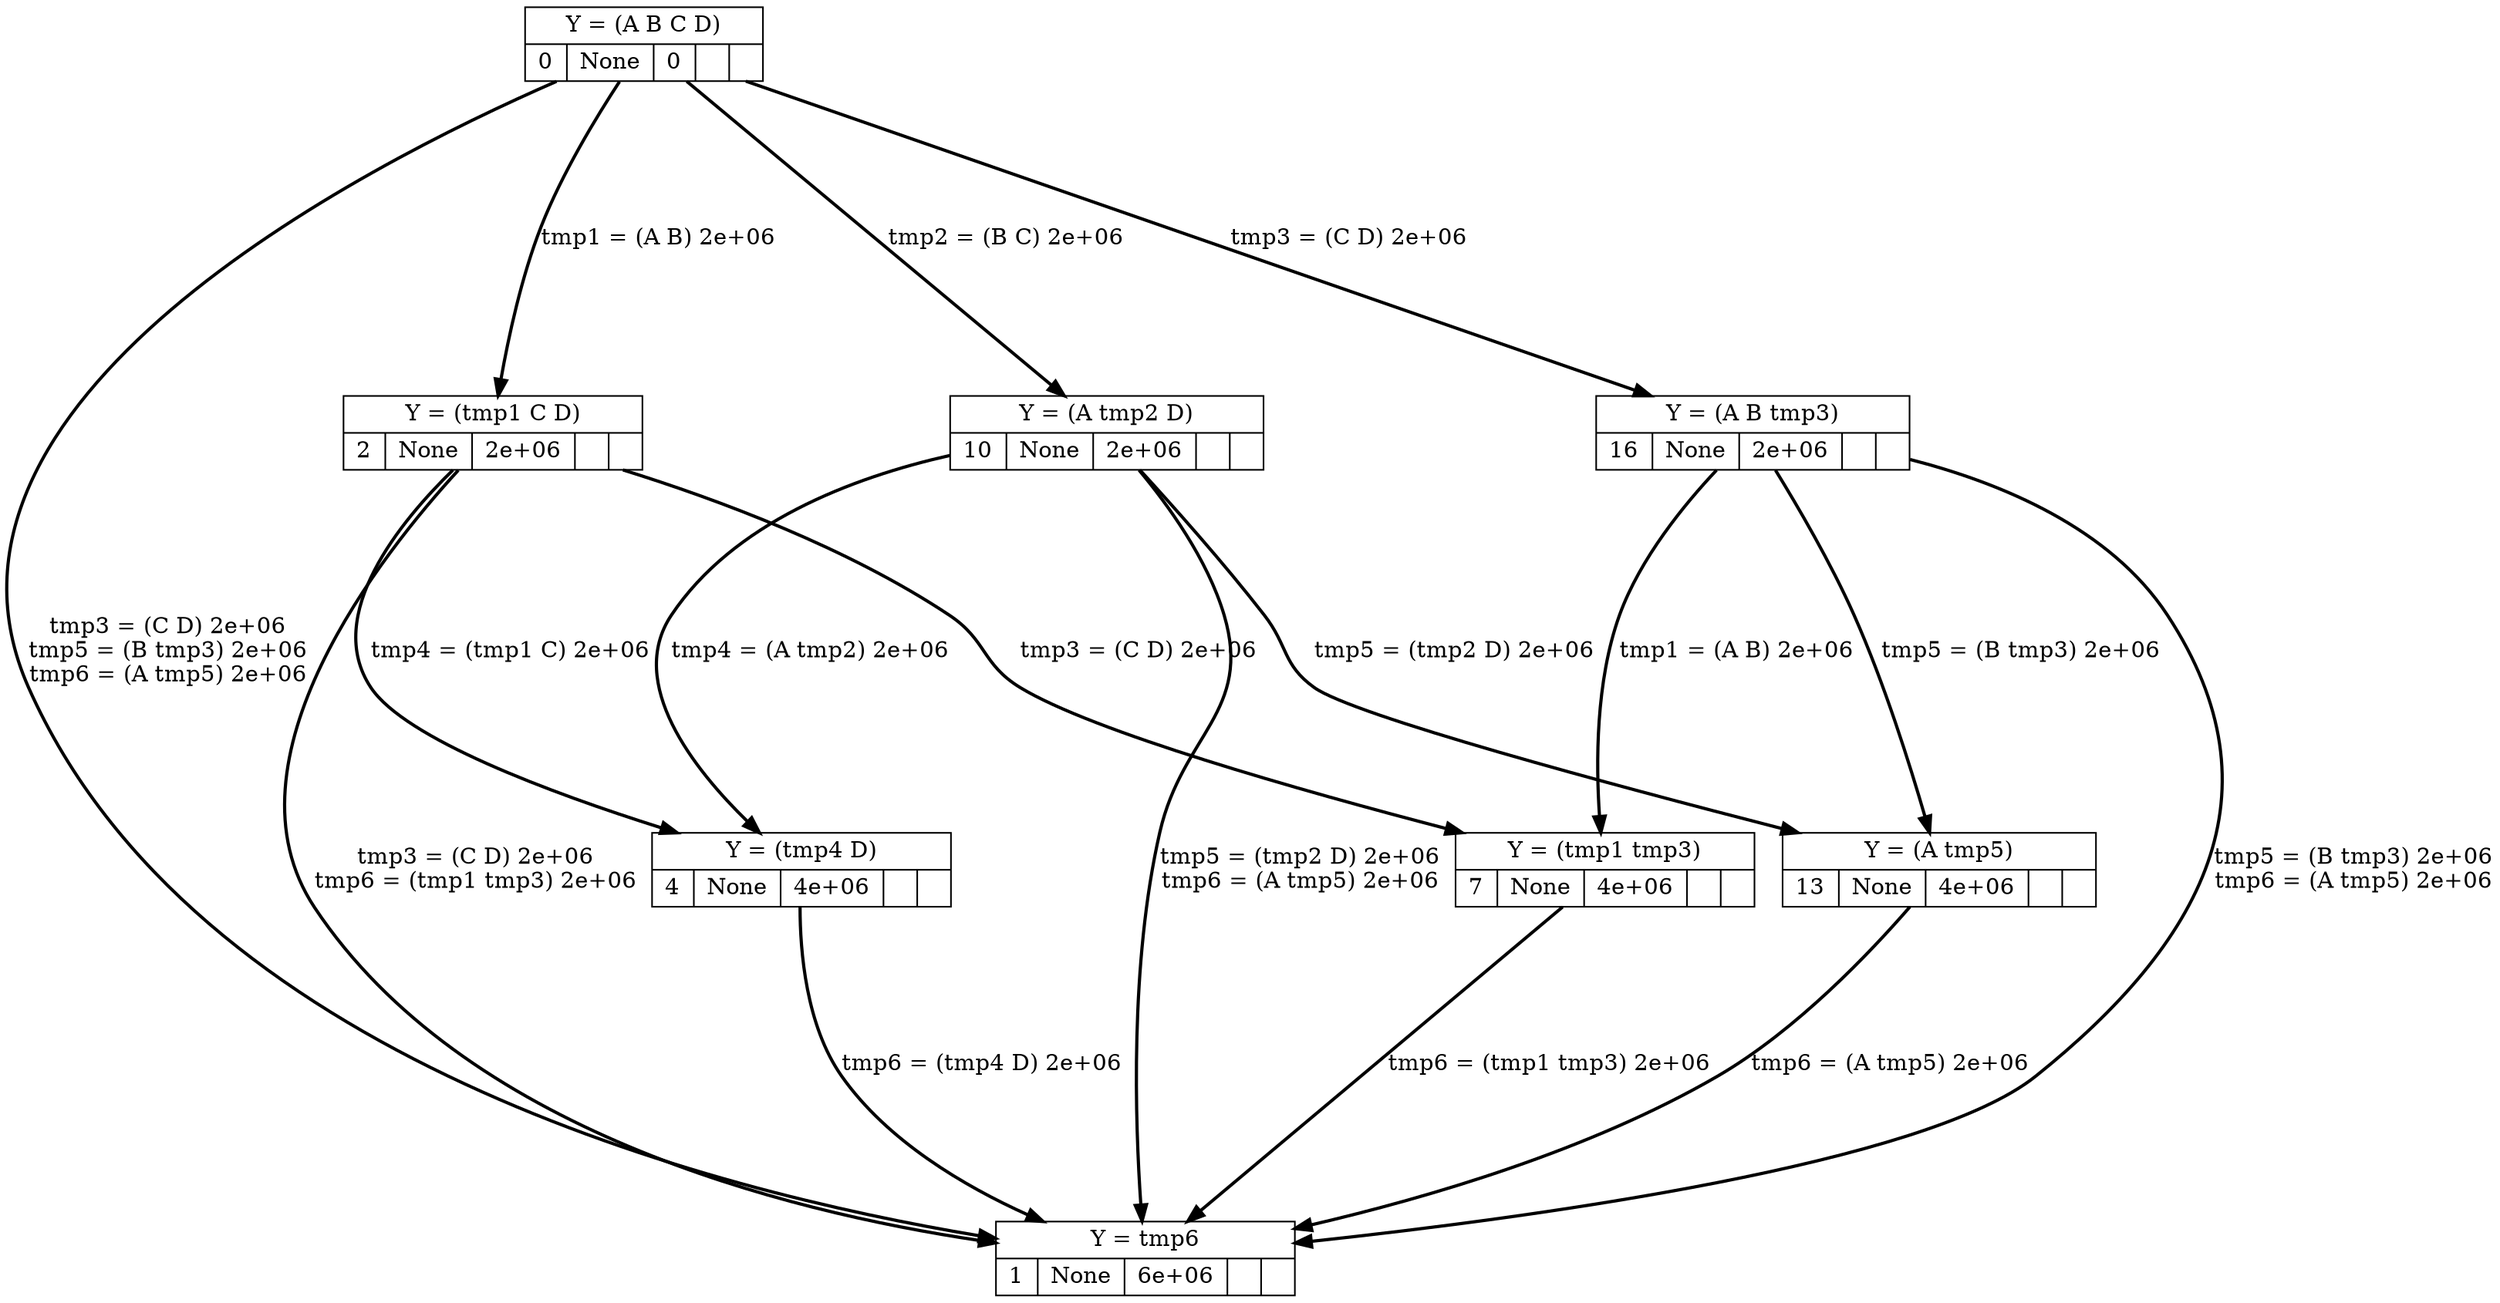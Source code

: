 digraph G {
ranksep=2.5;
rankdir=TB;
node0 [shape=record, label="{ Y = (A B C D) |{ 0 | None | 0 |  |  } }"];
node0 -> node1 [style=bold, label="tmp3 = (C D) 2e+06
tmp5 = (B tmp3) 2e+06
tmp6 = (A tmp5) 2e+06"];
node0 -> node2 [style=bold, label="tmp1 = (A B) 2e+06"];
node0 -> node10 [style=bold, label="tmp2 = (B C) 2e+06"];
node0 -> node16 [style=bold, label="tmp3 = (C D) 2e+06"];

node1 [shape=record, label="{ Y = tmp6 |{ 1 | None | 6e+06 |  |  } }"];

node2 [shape=record, label="{ Y = (tmp1 C D) |{ 2 | None | 2e+06 |  |  } }"];
node2 -> node1 [style=bold, label="tmp3 = (C D) 2e+06
tmp6 = (tmp1 tmp3) 2e+06"];
node2 -> node4 [style=bold, label="tmp4 = (tmp1 C) 2e+06"];
node2 -> node7 [style=bold, label="tmp3 = (C D) 2e+06"];

node4 [shape=record, label="{ Y = (tmp4 D) |{ 4 | None | 4e+06 |  |  } }"];
node4 -> node1 [style=bold, label="tmp6 = (tmp4 D) 2e+06"];

node7 [shape=record, label="{ Y = (tmp1 tmp3) |{ 7 | None | 4e+06 |  |  } }"];
node7 -> node1 [style=bold, label="tmp6 = (tmp1 tmp3) 2e+06"];

node10 [shape=record, label="{ Y = (A tmp2 D) |{ 10 | None | 2e+06 |  |  } }"];
node10 -> node1 [style=bold, label="tmp5 = (tmp2 D) 2e+06
tmp6 = (A tmp5) 2e+06"];
node10 -> node4 [style=bold, label="tmp4 = (A tmp2) 2e+06"];
node10 -> node13 [style=bold, label="tmp5 = (tmp2 D) 2e+06"];

node13 [shape=record, label="{ Y = (A tmp5) |{ 13 | None | 4e+06 |  |  } }"];
node13 -> node1 [style=bold, label="tmp6 = (A tmp5) 2e+06"];

node16 [shape=record, label="{ Y = (A B tmp3) |{ 16 | None | 2e+06 |  |  } }"];
node16 -> node1 [style=bold, label="tmp5 = (B tmp3) 2e+06
tmp6 = (A tmp5) 2e+06"];
node16 -> node7 [style=bold, label="tmp1 = (A B) 2e+06"];
node16 -> node13 [style=bold, label="tmp5 = (B tmp3) 2e+06"];

}